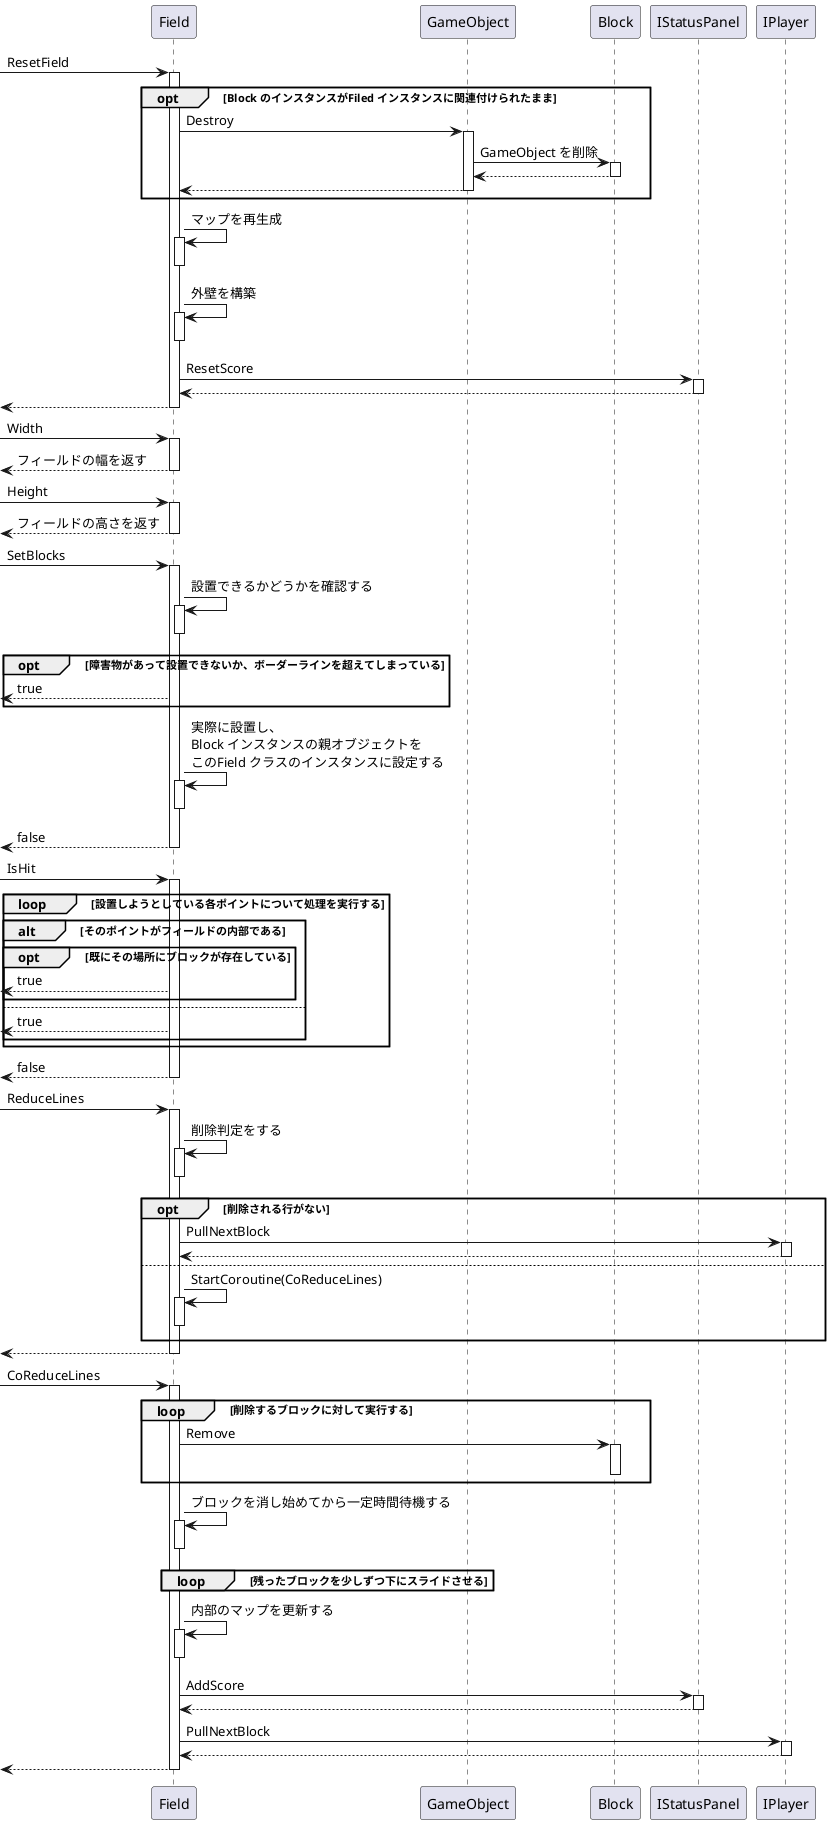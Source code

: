 @startuml

[-> Field : ResetField
activate Field
    opt Block のインスタンスがFiled インスタンスに関連付けられたまま
        Field -> GameObject : Destroy
        activate GameObject
            GameObject -> Block : GameObject を削除
            activate Block
                GameObject <-- Block
            deactivate Block
            Field <-- GameObject
        deactivate GameObject
    end
    Field -> Field : マップを再生成
    activate Field
    deactivate Field
    Field -> Field : 外壁を構築
    activate Field
    deactivate Field
    Field -> IStatusPanel : ResetScore
    activate IStatusPanel
        Field <-- IStatusPanel
    deactivate IStatusPanel
    [<-- Field
deactivate Field

[-> Field : Width
activate Field
    [<-- Field : フィールドの幅を返す
deactivate Field

[-> Field : Height
activate Field
    [<-- Field : フィールドの高さを返す
deactivate Field

[-> Field : SetBlocks
activate Field
    Field -> Field : 設置できるかどうかを確認する
    activate Field
    deactivate Field
    opt 障害物があって設置できないか、ボーダーラインを超えてしまっている
        [<-- Field : true
    end
    Field -> Field : 実際に設置し、\nBlock インスタンスの親オブジェクトを\nこのField クラスのインスタンスに設定する
    activate Field
    deactivate Field

    [<-- Field : false
deactivate Field

[-> Field : IsHit
activate Field
    loop 設置しようとしている各ポイントについて処理を実行する
        alt そのポイントがフィールドの内部である
            opt 既にその場所にブロックが存在している
                [<-- Field : true
            end
        else
            [<-- Field : true
        end
    end
    [<-- Field : false
deactivate Field

[-> Field : ReduceLines
activate Field
    Field -> Field : 削除判定をする
    activate Field
    deactivate Field
    opt 削除される行がない
        Field -> IPlayer : PullNextBlock
        activate IPlayer
            Field <-- IPlayer
        deactivate IPlayer
    else
        Field -> Field : StartCoroutine(CoReduceLines)
        activate Field
        deactivate Field
    end

    [<-- Field
deactivate Field

[-> Field : CoReduceLines
activate Field
    loop 削除するブロックに対して実行する
        Field -> Block : Remove
        activate Block
        deactivate Block
    end
    Field -> Field : ブロックを消し始めてから一定時間待機する
    activate Field
    deactivate Field
    loop 残ったブロックを少しずつ下にスライドさせる
    end
    Field -> Field : 内部のマップを更新する
    activate Field
    deactivate Field
    Field -> IStatusPanel : AddScore
    activate IStatusPanel
        Field <-- IStatusPanel
    deactivate IStatusPanel
    Field -> IPlayer : PullNextBlock
    activate IPlayer
        Field <-- IPlayer
    deactivate IPlayer
    [<-- Field
deactivate Field

@enduml